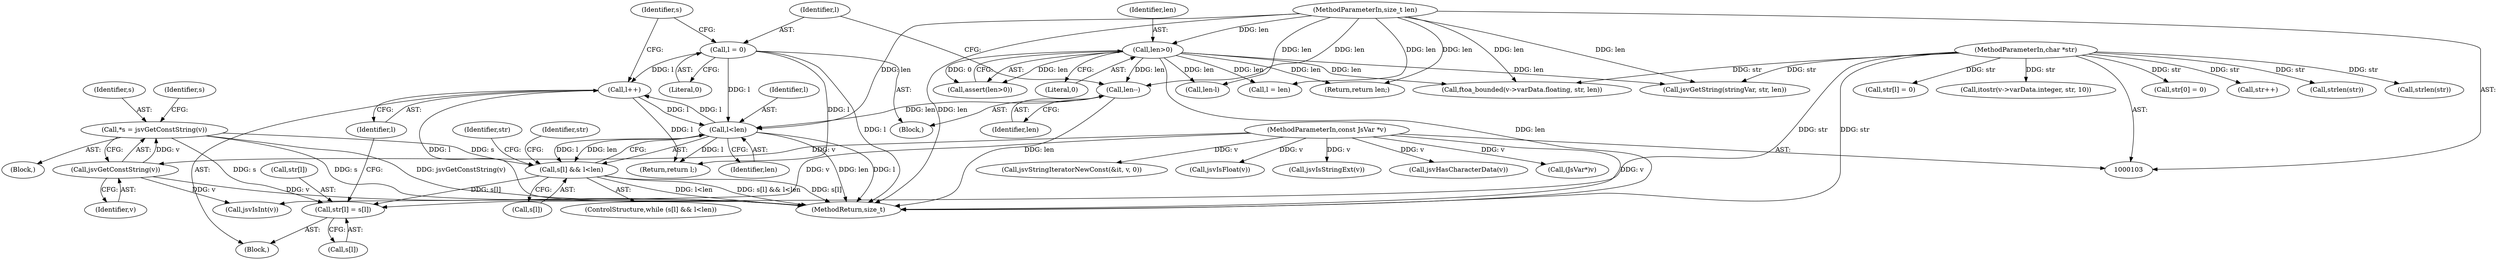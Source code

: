 digraph "0_Espruino_ce1924193862d58cb43d3d4d9dada710a8361b89@pointer" {
"1000135" [label="(Call,str[l] = s[l])"];
"1000113" [label="(Call,*s = jsvGetConstString(v))"];
"1000115" [label="(Call,jsvGetConstString(v))"];
"1000104" [label="(MethodParameterIn,const JsVar *v)"];
"1000127" [label="(Call,s[l] && l<len)"];
"1000131" [label="(Call,l<len)"];
"1000142" [label="(Call,l++)"];
"1000123" [label="(Call,l = 0)"];
"1000120" [label="(Call,len--)"];
"1000109" [label="(Call,len>0)"];
"1000106" [label="(MethodParameterIn,size_t len)"];
"1000105" [label="(MethodParameterIn,char *str)"];
"1000134" [label="(Block,)"];
"1000119" [label="(Block,)"];
"1000126" [label="(ControlStructure,while (s[l] && l<len))"];
"1000135" [label="(Call,str[l] = s[l])"];
"1000127" [label="(Call,s[l] && l<len)"];
"1000279" [label="(MethodReturn,size_t)"];
"1000269" [label="(Call,str[0] = 0)"];
"1000131" [label="(Call,l<len)"];
"1000259" [label="(Call,jsvGetString(stringVar, str, len))"];
"1000104" [label="(MethodParameterIn,const JsVar *v)"];
"1000185" [label="(Call,jsvHasCharacterData(v))"];
"1000125" [label="(Literal,0)"];
"1000143" [label="(Identifier,l)"];
"1000224" [label="(Call,str++)"];
"1000107" [label="(Block,)"];
"1000249" [label="(Call,(JsVar*)v)"];
"1000172" [label="(Call,ftoa_bounded(v->varData.floating, str, len))"];
"1000165" [label="(Call,strlen(str))"];
"1000109" [label="(Call,len>0)"];
"1000108" [label="(Call,assert(len>0))"];
"1000110" [label="(Identifier,len)"];
"1000146" [label="(Identifier,str)"];
"1000181" [label="(Call,strlen(str))"];
"1000123" [label="(Call,l = 0)"];
"1000128" [label="(Call,s[l])"];
"1000113" [label="(Call,*s = jsvGetConstString(v))"];
"1000197" [label="(Call,jsvStringIteratorNewConst(&it, v, 0))"];
"1000124" [label="(Identifier,l)"];
"1000144" [label="(Call,str[l] = 0)"];
"1000149" [label="(Return,return l;)"];
"1000220" [label="(Return,return len;)"];
"1000240" [label="(Call,len-l)"];
"1000136" [label="(Call,str[l])"];
"1000114" [label="(Identifier,s)"];
"1000121" [label="(Identifier,len)"];
"1000111" [label="(Literal,0)"];
"1000193" [label="(Call,l = len)"];
"1000118" [label="(Identifier,s)"];
"1000129" [label="(Identifier,s)"];
"1000106" [label="(MethodParameterIn,size_t len)"];
"1000169" [label="(Call,jsvIsFloat(v))"];
"1000137" [label="(Identifier,str)"];
"1000139" [label="(Call,s[l])"];
"1000132" [label="(Identifier,l)"];
"1000120" [label="(Call,len--)"];
"1000115" [label="(Call,jsvGetConstString(v))"];
"1000156" [label="(Call,itostr(v->varData.integer, str, 10))"];
"1000153" [label="(Call,jsvIsInt(v))"];
"1000116" [label="(Identifier,v)"];
"1000133" [label="(Identifier,len)"];
"1000105" [label="(MethodParameterIn,char *str)"];
"1000142" [label="(Call,l++)"];
"1000190" [label="(Call,jsvIsStringExt(v))"];
"1000135" -> "1000134"  [label="AST: "];
"1000135" -> "1000139"  [label="CFG: "];
"1000136" -> "1000135"  [label="AST: "];
"1000139" -> "1000135"  [label="AST: "];
"1000143" -> "1000135"  [label="CFG: "];
"1000113" -> "1000135"  [label="DDG: s"];
"1000127" -> "1000135"  [label="DDG: s[l]"];
"1000105" -> "1000135"  [label="DDG: str"];
"1000113" -> "1000107"  [label="AST: "];
"1000113" -> "1000115"  [label="CFG: "];
"1000114" -> "1000113"  [label="AST: "];
"1000115" -> "1000113"  [label="AST: "];
"1000118" -> "1000113"  [label="CFG: "];
"1000113" -> "1000279"  [label="DDG: s"];
"1000113" -> "1000279"  [label="DDG: jsvGetConstString(v)"];
"1000115" -> "1000113"  [label="DDG: v"];
"1000113" -> "1000127"  [label="DDG: s"];
"1000115" -> "1000116"  [label="CFG: "];
"1000116" -> "1000115"  [label="AST: "];
"1000115" -> "1000279"  [label="DDG: v"];
"1000104" -> "1000115"  [label="DDG: v"];
"1000115" -> "1000153"  [label="DDG: v"];
"1000104" -> "1000103"  [label="AST: "];
"1000104" -> "1000279"  [label="DDG: v"];
"1000104" -> "1000153"  [label="DDG: v"];
"1000104" -> "1000169"  [label="DDG: v"];
"1000104" -> "1000185"  [label="DDG: v"];
"1000104" -> "1000190"  [label="DDG: v"];
"1000104" -> "1000197"  [label="DDG: v"];
"1000104" -> "1000249"  [label="DDG: v"];
"1000127" -> "1000126"  [label="AST: "];
"1000127" -> "1000128"  [label="CFG: "];
"1000127" -> "1000131"  [label="CFG: "];
"1000128" -> "1000127"  [label="AST: "];
"1000131" -> "1000127"  [label="AST: "];
"1000137" -> "1000127"  [label="CFG: "];
"1000146" -> "1000127"  [label="CFG: "];
"1000127" -> "1000279"  [label="DDG: s[l] && l<len"];
"1000127" -> "1000279"  [label="DDG: s[l]"];
"1000127" -> "1000279"  [label="DDG: l<len"];
"1000131" -> "1000127"  [label="DDG: l"];
"1000131" -> "1000127"  [label="DDG: len"];
"1000131" -> "1000133"  [label="CFG: "];
"1000132" -> "1000131"  [label="AST: "];
"1000133" -> "1000131"  [label="AST: "];
"1000131" -> "1000279"  [label="DDG: len"];
"1000131" -> "1000279"  [label="DDG: l"];
"1000142" -> "1000131"  [label="DDG: l"];
"1000123" -> "1000131"  [label="DDG: l"];
"1000120" -> "1000131"  [label="DDG: len"];
"1000106" -> "1000131"  [label="DDG: len"];
"1000131" -> "1000142"  [label="DDG: l"];
"1000131" -> "1000149"  [label="DDG: l"];
"1000142" -> "1000134"  [label="AST: "];
"1000142" -> "1000143"  [label="CFG: "];
"1000143" -> "1000142"  [label="AST: "];
"1000129" -> "1000142"  [label="CFG: "];
"1000142" -> "1000279"  [label="DDG: l"];
"1000123" -> "1000142"  [label="DDG: l"];
"1000142" -> "1000149"  [label="DDG: l"];
"1000123" -> "1000119"  [label="AST: "];
"1000123" -> "1000125"  [label="CFG: "];
"1000124" -> "1000123"  [label="AST: "];
"1000125" -> "1000123"  [label="AST: "];
"1000129" -> "1000123"  [label="CFG: "];
"1000123" -> "1000279"  [label="DDG: l"];
"1000123" -> "1000149"  [label="DDG: l"];
"1000120" -> "1000119"  [label="AST: "];
"1000120" -> "1000121"  [label="CFG: "];
"1000121" -> "1000120"  [label="AST: "];
"1000124" -> "1000120"  [label="CFG: "];
"1000120" -> "1000279"  [label="DDG: len"];
"1000109" -> "1000120"  [label="DDG: len"];
"1000106" -> "1000120"  [label="DDG: len"];
"1000109" -> "1000108"  [label="AST: "];
"1000109" -> "1000111"  [label="CFG: "];
"1000110" -> "1000109"  [label="AST: "];
"1000111" -> "1000109"  [label="AST: "];
"1000108" -> "1000109"  [label="CFG: "];
"1000109" -> "1000279"  [label="DDG: len"];
"1000109" -> "1000108"  [label="DDG: len"];
"1000109" -> "1000108"  [label="DDG: 0"];
"1000106" -> "1000109"  [label="DDG: len"];
"1000109" -> "1000172"  [label="DDG: len"];
"1000109" -> "1000193"  [label="DDG: len"];
"1000109" -> "1000220"  [label="DDG: len"];
"1000109" -> "1000240"  [label="DDG: len"];
"1000109" -> "1000259"  [label="DDG: len"];
"1000106" -> "1000103"  [label="AST: "];
"1000106" -> "1000279"  [label="DDG: len"];
"1000106" -> "1000172"  [label="DDG: len"];
"1000106" -> "1000193"  [label="DDG: len"];
"1000106" -> "1000220"  [label="DDG: len"];
"1000106" -> "1000240"  [label="DDG: len"];
"1000106" -> "1000259"  [label="DDG: len"];
"1000105" -> "1000103"  [label="AST: "];
"1000105" -> "1000279"  [label="DDG: str"];
"1000105" -> "1000144"  [label="DDG: str"];
"1000105" -> "1000156"  [label="DDG: str"];
"1000105" -> "1000165"  [label="DDG: str"];
"1000105" -> "1000172"  [label="DDG: str"];
"1000105" -> "1000181"  [label="DDG: str"];
"1000105" -> "1000224"  [label="DDG: str"];
"1000105" -> "1000259"  [label="DDG: str"];
"1000105" -> "1000269"  [label="DDG: str"];
}
